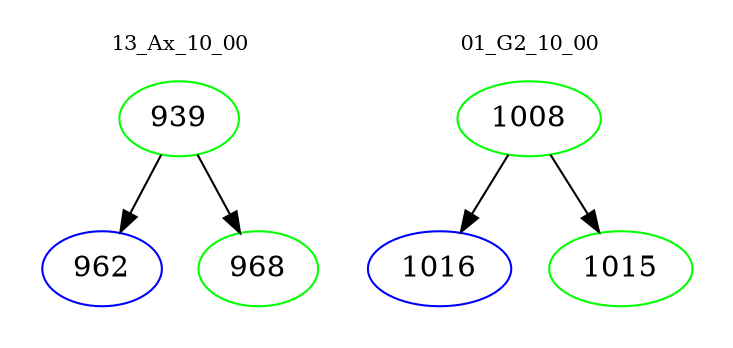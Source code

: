 digraph{
subgraph cluster_0 {
color = white
label = "13_Ax_10_00";
fontsize=10;
T0_939 [label="939", color="green"]
T0_939 -> T0_962 [color="black"]
T0_962 [label="962", color="blue"]
T0_939 -> T0_968 [color="black"]
T0_968 [label="968", color="green"]
}
subgraph cluster_1 {
color = white
label = "01_G2_10_00";
fontsize=10;
T1_1008 [label="1008", color="green"]
T1_1008 -> T1_1016 [color="black"]
T1_1016 [label="1016", color="blue"]
T1_1008 -> T1_1015 [color="black"]
T1_1015 [label="1015", color="green"]
}
}
